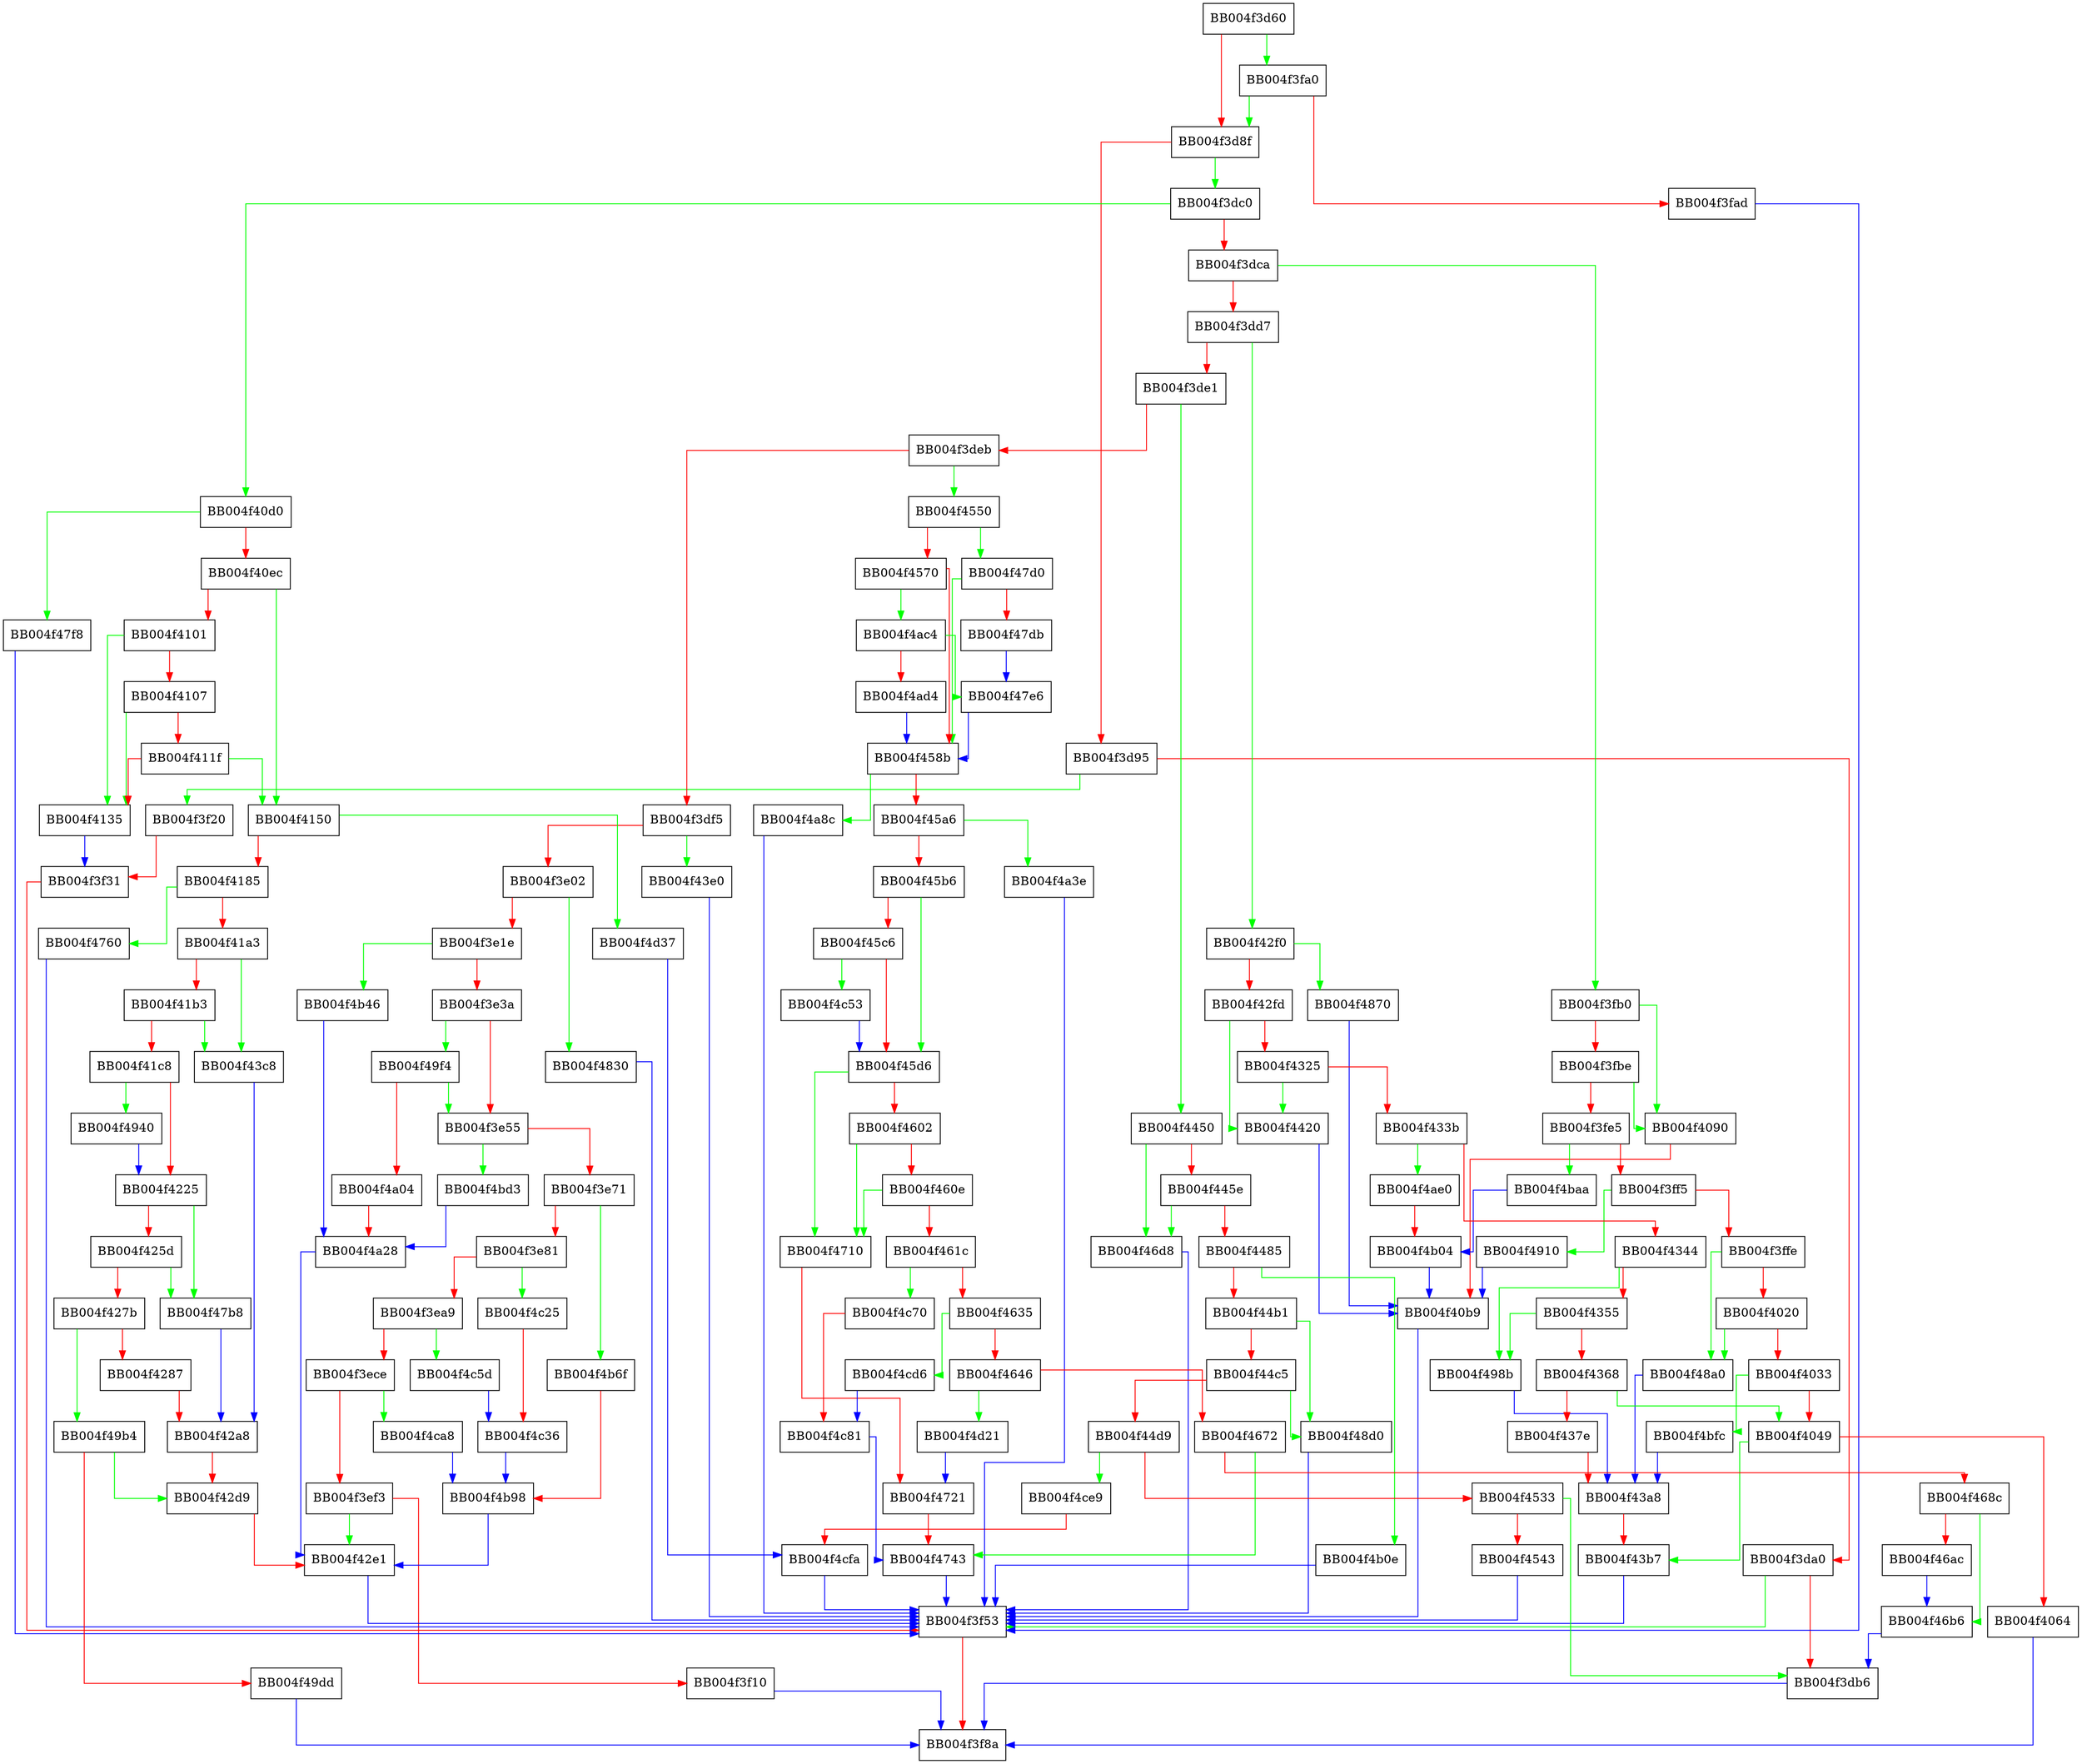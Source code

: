 digraph tls_process_client_key_exchange {
  node [shape="box"];
  graph [splines=ortho];
  BB004f3d60 -> BB004f3fa0 [color="green"];
  BB004f3d60 -> BB004f3d8f [color="red"];
  BB004f3d8f -> BB004f3dc0 [color="green"];
  BB004f3d8f -> BB004f3d95 [color="red"];
  BB004f3d95 -> BB004f3f20 [color="green"];
  BB004f3d95 -> BB004f3da0 [color="red"];
  BB004f3da0 -> BB004f3f53 [color="green"];
  BB004f3da0 -> BB004f3db6 [color="red"];
  BB004f3db6 -> BB004f3f8a [color="blue"];
  BB004f3dc0 -> BB004f40d0 [color="green"];
  BB004f3dc0 -> BB004f3dca [color="red"];
  BB004f3dca -> BB004f3fb0 [color="green"];
  BB004f3dca -> BB004f3dd7 [color="red"];
  BB004f3dd7 -> BB004f42f0 [color="green"];
  BB004f3dd7 -> BB004f3de1 [color="red"];
  BB004f3de1 -> BB004f4450 [color="green"];
  BB004f3de1 -> BB004f3deb [color="red"];
  BB004f3deb -> BB004f4550 [color="green"];
  BB004f3deb -> BB004f3df5 [color="red"];
  BB004f3df5 -> BB004f43e0 [color="green"];
  BB004f3df5 -> BB004f3e02 [color="red"];
  BB004f3e02 -> BB004f4830 [color="green"];
  BB004f3e02 -> BB004f3e1e [color="red"];
  BB004f3e1e -> BB004f4b46 [color="green"];
  BB004f3e1e -> BB004f3e3a [color="red"];
  BB004f3e3a -> BB004f49f4 [color="green"];
  BB004f3e3a -> BB004f3e55 [color="red"];
  BB004f3e55 -> BB004f4bd3 [color="green"];
  BB004f3e55 -> BB004f3e71 [color="red"];
  BB004f3e71 -> BB004f4b6f [color="green"];
  BB004f3e71 -> BB004f3e81 [color="red"];
  BB004f3e81 -> BB004f4c25 [color="green"];
  BB004f3e81 -> BB004f3ea9 [color="red"];
  BB004f3ea9 -> BB004f4c5d [color="green"];
  BB004f3ea9 -> BB004f3ece [color="red"];
  BB004f3ece -> BB004f4ca8 [color="green"];
  BB004f3ece -> BB004f3ef3 [color="red"];
  BB004f3ef3 -> BB004f42e1 [color="green"];
  BB004f3ef3 -> BB004f3f10 [color="red"];
  BB004f3f10 -> BB004f3f8a [color="blue"];
  BB004f3f20 -> BB004f3f31 [color="red"];
  BB004f3f31 -> BB004f3f53 [color="red"];
  BB004f3f53 -> BB004f3f8a [color="red"];
  BB004f3fa0 -> BB004f3d8f [color="green"];
  BB004f3fa0 -> BB004f3fad [color="red"];
  BB004f3fad -> BB004f3f53 [color="blue"];
  BB004f3fb0 -> BB004f4090 [color="green"];
  BB004f3fb0 -> BB004f3fbe [color="red"];
  BB004f3fbe -> BB004f4090 [color="green"];
  BB004f3fbe -> BB004f3fe5 [color="red"];
  BB004f3fe5 -> BB004f4baa [color="green"];
  BB004f3fe5 -> BB004f3ff5 [color="red"];
  BB004f3ff5 -> BB004f4910 [color="green"];
  BB004f3ff5 -> BB004f3ffe [color="red"];
  BB004f3ffe -> BB004f48a0 [color="green"];
  BB004f3ffe -> BB004f4020 [color="red"];
  BB004f4020 -> BB004f48a0 [color="green"];
  BB004f4020 -> BB004f4033 [color="red"];
  BB004f4033 -> BB004f4bfc [color="green"];
  BB004f4033 -> BB004f4049 [color="red"];
  BB004f4049 -> BB004f43b7 [color="green"];
  BB004f4049 -> BB004f4064 [color="red"];
  BB004f4064 -> BB004f3f8a [color="blue"];
  BB004f4090 -> BB004f40b9 [color="red"];
  BB004f40b9 -> BB004f3f53 [color="blue"];
  BB004f40d0 -> BB004f47f8 [color="green"];
  BB004f40d0 -> BB004f40ec [color="red"];
  BB004f40ec -> BB004f4150 [color="green"];
  BB004f40ec -> BB004f4101 [color="red"];
  BB004f4101 -> BB004f4135 [color="green"];
  BB004f4101 -> BB004f4107 [color="red"];
  BB004f4107 -> BB004f4135 [color="green"];
  BB004f4107 -> BB004f411f [color="red"];
  BB004f411f -> BB004f4150 [color="green"];
  BB004f411f -> BB004f4135 [color="red"];
  BB004f4135 -> BB004f3f31 [color="blue"];
  BB004f4150 -> BB004f4d37 [color="green"];
  BB004f4150 -> BB004f4185 [color="red"];
  BB004f4185 -> BB004f4760 [color="green"];
  BB004f4185 -> BB004f41a3 [color="red"];
  BB004f41a3 -> BB004f43c8 [color="green"];
  BB004f41a3 -> BB004f41b3 [color="red"];
  BB004f41b3 -> BB004f43c8 [color="green"];
  BB004f41b3 -> BB004f41c8 [color="red"];
  BB004f41c8 -> BB004f4940 [color="green"];
  BB004f41c8 -> BB004f4225 [color="red"];
  BB004f4225 -> BB004f47b8 [color="green"];
  BB004f4225 -> BB004f425d [color="red"];
  BB004f425d -> BB004f47b8 [color="green"];
  BB004f425d -> BB004f427b [color="red"];
  BB004f427b -> BB004f49b4 [color="green"];
  BB004f427b -> BB004f4287 [color="red"];
  BB004f4287 -> BB004f42a8 [color="red"];
  BB004f42a8 -> BB004f42d9 [color="red"];
  BB004f42d9 -> BB004f42e1 [color="red"];
  BB004f42e1 -> BB004f3f53 [color="blue"];
  BB004f42f0 -> BB004f4870 [color="green"];
  BB004f42f0 -> BB004f42fd [color="red"];
  BB004f42fd -> BB004f4420 [color="green"];
  BB004f42fd -> BB004f4325 [color="red"];
  BB004f4325 -> BB004f4420 [color="green"];
  BB004f4325 -> BB004f433b [color="red"];
  BB004f433b -> BB004f4ae0 [color="green"];
  BB004f433b -> BB004f4344 [color="red"];
  BB004f4344 -> BB004f498b [color="green"];
  BB004f4344 -> BB004f4355 [color="red"];
  BB004f4355 -> BB004f498b [color="green"];
  BB004f4355 -> BB004f4368 [color="red"];
  BB004f4368 -> BB004f4049 [color="green"];
  BB004f4368 -> BB004f437e [color="red"];
  BB004f437e -> BB004f43a8 [color="red"];
  BB004f43a8 -> BB004f43b7 [color="red"];
  BB004f43b7 -> BB004f3f53 [color="blue"];
  BB004f43c8 -> BB004f42a8 [color="blue"];
  BB004f43e0 -> BB004f3f53 [color="blue"];
  BB004f4420 -> BB004f40b9 [color="blue"];
  BB004f4450 -> BB004f46d8 [color="green"];
  BB004f4450 -> BB004f445e [color="red"];
  BB004f445e -> BB004f46d8 [color="green"];
  BB004f445e -> BB004f4485 [color="red"];
  BB004f4485 -> BB004f4b0e [color="green"];
  BB004f4485 -> BB004f44b1 [color="red"];
  BB004f44b1 -> BB004f48d0 [color="green"];
  BB004f44b1 -> BB004f44c5 [color="red"];
  BB004f44c5 -> BB004f48d0 [color="green"];
  BB004f44c5 -> BB004f44d9 [color="red"];
  BB004f44d9 -> BB004f4ce9 [color="green"];
  BB004f44d9 -> BB004f4533 [color="red"];
  BB004f4533 -> BB004f3db6 [color="green"];
  BB004f4533 -> BB004f4543 [color="red"];
  BB004f4543 -> BB004f3f53 [color="blue"];
  BB004f4550 -> BB004f47d0 [color="green"];
  BB004f4550 -> BB004f4570 [color="red"];
  BB004f4570 -> BB004f4ac4 [color="green"];
  BB004f4570 -> BB004f458b [color="red"];
  BB004f458b -> BB004f4a8c [color="green"];
  BB004f458b -> BB004f45a6 [color="red"];
  BB004f45a6 -> BB004f4a3e [color="green"];
  BB004f45a6 -> BB004f45b6 [color="red"];
  BB004f45b6 -> BB004f45d6 [color="green"];
  BB004f45b6 -> BB004f45c6 [color="red"];
  BB004f45c6 -> BB004f4c53 [color="green"];
  BB004f45c6 -> BB004f45d6 [color="red"];
  BB004f45d6 -> BB004f4710 [color="green"];
  BB004f45d6 -> BB004f4602 [color="red"];
  BB004f4602 -> BB004f4710 [color="green"];
  BB004f4602 -> BB004f460e [color="red"];
  BB004f460e -> BB004f4710 [color="green"];
  BB004f460e -> BB004f461c [color="red"];
  BB004f461c -> BB004f4c70 [color="green"];
  BB004f461c -> BB004f4635 [color="red"];
  BB004f4635 -> BB004f4cd6 [color="green"];
  BB004f4635 -> BB004f4646 [color="red"];
  BB004f4646 -> BB004f4d21 [color="green"];
  BB004f4646 -> BB004f4672 [color="red"];
  BB004f4672 -> BB004f4743 [color="green"];
  BB004f4672 -> BB004f468c [color="red"];
  BB004f468c -> BB004f46b6 [color="green"];
  BB004f468c -> BB004f46ac [color="red"];
  BB004f46ac -> BB004f46b6 [color="blue"];
  BB004f46b6 -> BB004f3db6 [color="blue"];
  BB004f46d8 -> BB004f3f53 [color="blue"];
  BB004f4710 -> BB004f4721 [color="red"];
  BB004f4721 -> BB004f4743 [color="red"];
  BB004f4743 -> BB004f3f53 [color="blue"];
  BB004f4760 -> BB004f3f53 [color="blue"];
  BB004f47b8 -> BB004f42a8 [color="blue"];
  BB004f47d0 -> BB004f458b [color="green"];
  BB004f47d0 -> BB004f47db [color="red"];
  BB004f47db -> BB004f47e6 [color="blue"];
  BB004f47e6 -> BB004f458b [color="blue"];
  BB004f47f8 -> BB004f3f53 [color="blue"];
  BB004f4830 -> BB004f3f53 [color="blue"];
  BB004f4870 -> BB004f40b9 [color="blue"];
  BB004f48a0 -> BB004f43a8 [color="blue"];
  BB004f48d0 -> BB004f3f53 [color="blue"];
  BB004f4910 -> BB004f40b9 [color="blue"];
  BB004f4940 -> BB004f4225 [color="blue"];
  BB004f498b -> BB004f43a8 [color="blue"];
  BB004f49b4 -> BB004f42d9 [color="green"];
  BB004f49b4 -> BB004f49dd [color="red"];
  BB004f49dd -> BB004f3f8a [color="blue"];
  BB004f49f4 -> BB004f3e55 [color="green"];
  BB004f49f4 -> BB004f4a04 [color="red"];
  BB004f4a04 -> BB004f4a28 [color="red"];
  BB004f4a28 -> BB004f42e1 [color="blue"];
  BB004f4a3e -> BB004f3f53 [color="blue"];
  BB004f4a8c -> BB004f3f53 [color="blue"];
  BB004f4ac4 -> BB004f47e6 [color="green"];
  BB004f4ac4 -> BB004f4ad4 [color="red"];
  BB004f4ad4 -> BB004f458b [color="blue"];
  BB004f4ae0 -> BB004f4b04 [color="red"];
  BB004f4b04 -> BB004f40b9 [color="blue"];
  BB004f4b0e -> BB004f3f53 [color="blue"];
  BB004f4b46 -> BB004f4a28 [color="blue"];
  BB004f4b6f -> BB004f4b98 [color="red"];
  BB004f4b98 -> BB004f42e1 [color="blue"];
  BB004f4baa -> BB004f4b04 [color="blue"];
  BB004f4bd3 -> BB004f4a28 [color="blue"];
  BB004f4bfc -> BB004f43a8 [color="blue"];
  BB004f4c25 -> BB004f4c36 [color="red"];
  BB004f4c36 -> BB004f4b98 [color="blue"];
  BB004f4c53 -> BB004f45d6 [color="blue"];
  BB004f4c5d -> BB004f4c36 [color="blue"];
  BB004f4c70 -> BB004f4c81 [color="red"];
  BB004f4c81 -> BB004f4743 [color="blue"];
  BB004f4ca8 -> BB004f4b98 [color="blue"];
  BB004f4cd6 -> BB004f4c81 [color="blue"];
  BB004f4ce9 -> BB004f4cfa [color="red"];
  BB004f4cfa -> BB004f3f53 [color="blue"];
  BB004f4d21 -> BB004f4721 [color="blue"];
  BB004f4d37 -> BB004f4cfa [color="blue"];
}